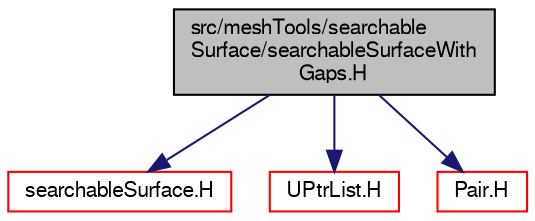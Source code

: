 digraph "src/meshTools/searchableSurface/searchableSurfaceWithGaps.H"
{
  bgcolor="transparent";
  edge [fontname="FreeSans",fontsize="10",labelfontname="FreeSans",labelfontsize="10"];
  node [fontname="FreeSans",fontsize="10",shape=record];
  Node0 [label="src/meshTools/searchable\lSurface/searchableSurfaceWith\lGaps.H",height=0.2,width=0.4,color="black", fillcolor="grey75", style="filled", fontcolor="black"];
  Node0 -> Node1 [color="midnightblue",fontsize="10",style="solid",fontname="FreeSans"];
  Node1 [label="searchableSurface.H",height=0.2,width=0.4,color="red",URL="$a07820.html"];
  Node0 -> Node162 [color="midnightblue",fontsize="10",style="solid",fontname="FreeSans"];
  Node162 [label="UPtrList.H",height=0.2,width=0.4,color="red",URL="$a08771.html"];
  Node0 -> Node164 [color="midnightblue",fontsize="10",style="solid",fontname="FreeSans"];
  Node164 [label="Pair.H",height=0.2,width=0.4,color="red",URL="$a12434.html"];
}

